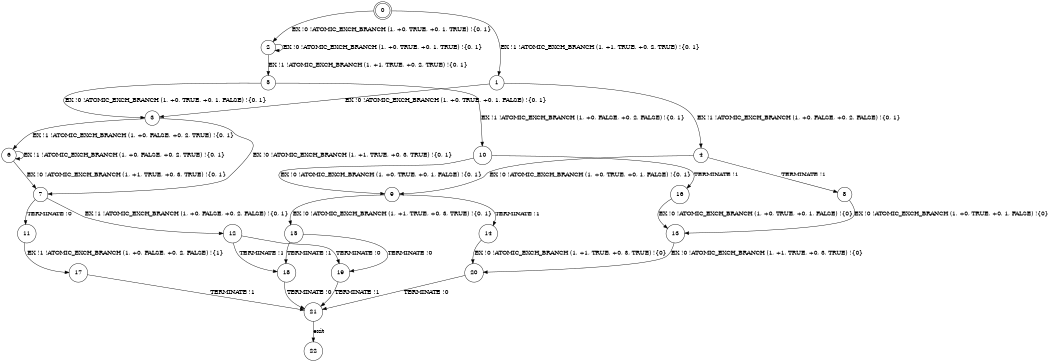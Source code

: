 digraph BCG {
size = "7, 10.5";
center = TRUE;
node [shape = circle];
0 [peripheries = 2];
0 -> 1 [label = "EX !1 !ATOMIC_EXCH_BRANCH (1, +1, TRUE, +0, 2, TRUE) !{0, 1}"];
0 -> 2 [label = "EX !0 !ATOMIC_EXCH_BRANCH (1, +0, TRUE, +0, 1, TRUE) !{0, 1}"];
1 -> 3 [label = "EX !0 !ATOMIC_EXCH_BRANCH (1, +0, TRUE, +0, 1, FALSE) !{0, 1}"];
1 -> 4 [label = "EX !1 !ATOMIC_EXCH_BRANCH (1, +0, FALSE, +0, 2, FALSE) !{0, 1}"];
2 -> 5 [label = "EX !1 !ATOMIC_EXCH_BRANCH (1, +1, TRUE, +0, 2, TRUE) !{0, 1}"];
2 -> 2 [label = "EX !0 !ATOMIC_EXCH_BRANCH (1, +0, TRUE, +0, 1, TRUE) !{0, 1}"];
3 -> 6 [label = "EX !1 !ATOMIC_EXCH_BRANCH (1, +0, FALSE, +0, 2, TRUE) !{0, 1}"];
3 -> 7 [label = "EX !0 !ATOMIC_EXCH_BRANCH (1, +1, TRUE, +0, 3, TRUE) !{0, 1}"];
4 -> 8 [label = "TERMINATE !1"];
4 -> 9 [label = "EX !0 !ATOMIC_EXCH_BRANCH (1, +0, TRUE, +0, 1, FALSE) !{0, 1}"];
5 -> 10 [label = "EX !1 !ATOMIC_EXCH_BRANCH (1, +0, FALSE, +0, 2, FALSE) !{0, 1}"];
5 -> 3 [label = "EX !0 !ATOMIC_EXCH_BRANCH (1, +0, TRUE, +0, 1, FALSE) !{0, 1}"];
6 -> 6 [label = "EX !1 !ATOMIC_EXCH_BRANCH (1, +0, FALSE, +0, 2, TRUE) !{0, 1}"];
6 -> 7 [label = "EX !0 !ATOMIC_EXCH_BRANCH (1, +1, TRUE, +0, 3, TRUE) !{0, 1}"];
7 -> 11 [label = "TERMINATE !0"];
7 -> 12 [label = "EX !1 !ATOMIC_EXCH_BRANCH (1, +0, FALSE, +0, 2, FALSE) !{0, 1}"];
8 -> 13 [label = "EX !0 !ATOMIC_EXCH_BRANCH (1, +0, TRUE, +0, 1, FALSE) !{0}"];
9 -> 14 [label = "TERMINATE !1"];
9 -> 15 [label = "EX !0 !ATOMIC_EXCH_BRANCH (1, +1, TRUE, +0, 3, TRUE) !{0, 1}"];
10 -> 16 [label = "TERMINATE !1"];
10 -> 9 [label = "EX !0 !ATOMIC_EXCH_BRANCH (1, +0, TRUE, +0, 1, FALSE) !{0, 1}"];
11 -> 17 [label = "EX !1 !ATOMIC_EXCH_BRANCH (1, +0, FALSE, +0, 2, FALSE) !{1}"];
12 -> 18 [label = "TERMINATE !1"];
12 -> 19 [label = "TERMINATE !0"];
13 -> 20 [label = "EX !0 !ATOMIC_EXCH_BRANCH (1, +1, TRUE, +0, 3, TRUE) !{0}"];
14 -> 20 [label = "EX !0 !ATOMIC_EXCH_BRANCH (1, +1, TRUE, +0, 3, TRUE) !{0}"];
15 -> 18 [label = "TERMINATE !1"];
15 -> 19 [label = "TERMINATE !0"];
16 -> 13 [label = "EX !0 !ATOMIC_EXCH_BRANCH (1, +0, TRUE, +0, 1, FALSE) !{0}"];
17 -> 21 [label = "TERMINATE !1"];
18 -> 21 [label = "TERMINATE !0"];
19 -> 21 [label = "TERMINATE !1"];
20 -> 21 [label = "TERMINATE !0"];
21 -> 22 [label = "exit"];
}

